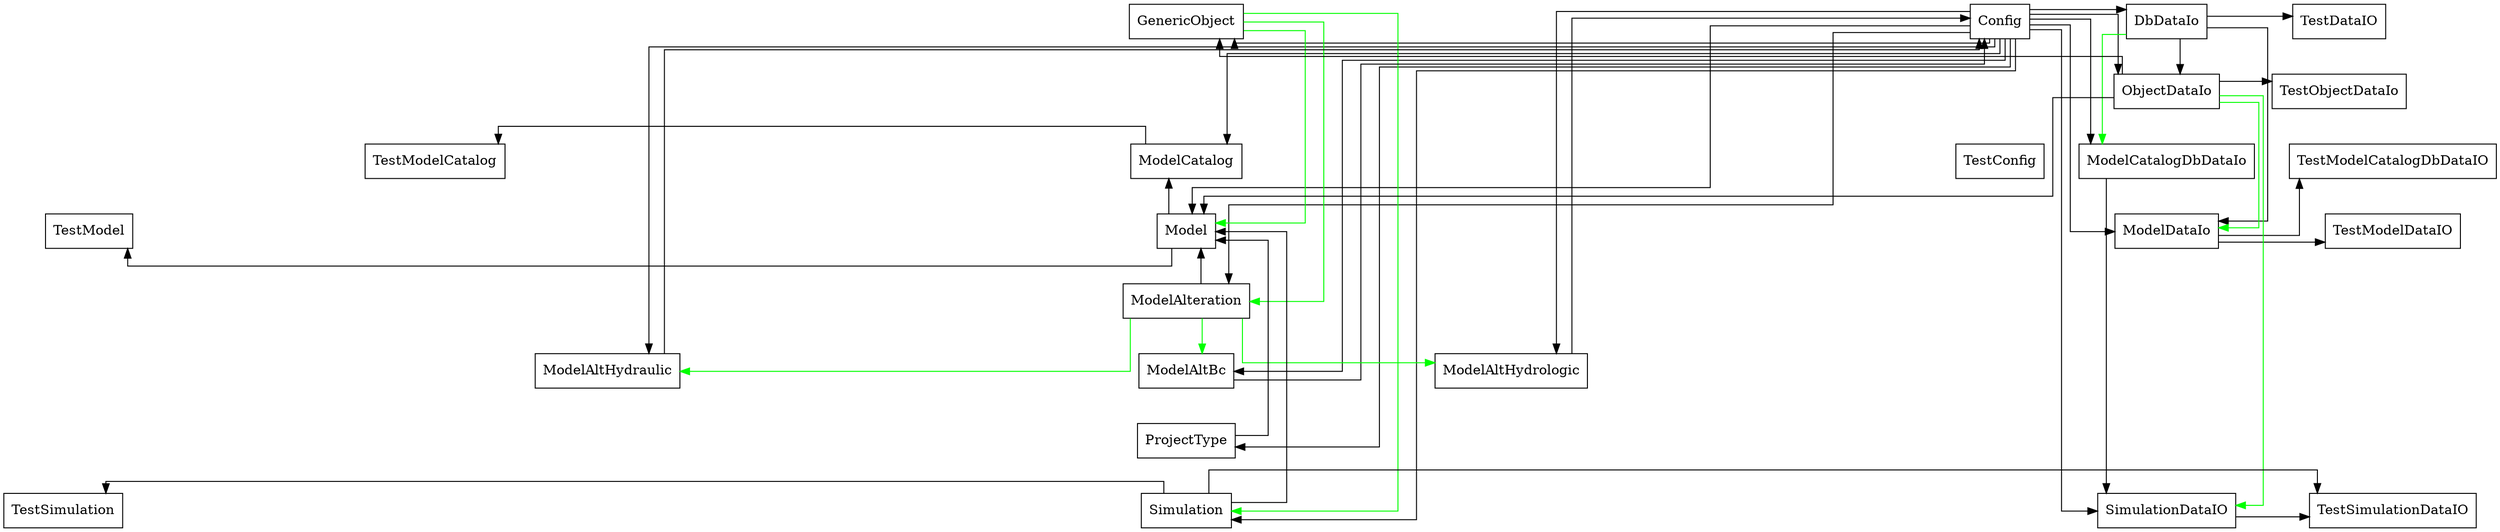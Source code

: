 digraph "classes" {
charset="utf-8"
nodesep=0.5;
rankdir="TB";
edge [ constraint=False ];
splines="ortho";
"Config"[label= "Config" , shape="record"];
"DbDataIo"[label= "DbDataIo" , shape="record"];
"GenericObject"[label= "GenericObject" , shape="record"];
"Model"[label= "Model" , shape="record"];
"ModelAltBc"[label= "ModelAltBc" , shape="record"];
"ModelAltHydraulic"[label= "ModelAltHydraulic" , shape="record"];
"ModelAltHydrologic"[label= "ModelAltHydrologic" , shape="record"];
"ModelAlteration"[label= "ModelAlteration" , shape="record"];
"ModelCatalog"[label= "ModelCatalog" , shape="record"];
"ModelCatalogDbDataIo"[label= "ModelCatalogDbDataIo" , shape="record"];
"ModelDataIo"[label= "ModelDataIo" , shape="record"];
"ObjectDataIo"[label= "ObjectDataIo" , shape="record"];
"ProjectType"[label= "ProjectType" , shape="record"];
"Simulation"[label= "Simulation" , shape="record"];
"SimulationDataIO"[label= "SimulationDataIO" , shape="record"];
"TestConfig"[label= "TestConfig" , shape="record"];
"TestDataIO"[label= "TestDataIO" , shape="record"];
"TestModel"[label= "TestModel" , shape="record"];
"TestModelCatalog"[label= "TestModelCatalog" , shape="record"];
"TestModelCatalogDbDataIO"[label= "TestModelCatalogDbDataIO" , shape="record"];
"TestModelDataIO"[label= "TestModelDataIO" , shape="record"];
"TestObjectDataIo"[label= "TestObjectDataIo" , shape="record"];
"TestSimulation"[label= "TestSimulation" , shape="record"];
"TestSimulationDataIO"[label= "TestSimulationDataIO" , shape="record"];

"_d0" [label="_d0", shape="record" style=invis];
"_d3" [label="_d3", shape="record" style=invis];
"_d13" [label="_d13", shape="record" style=invis];
"_d19" [label="_d19", shape="record" style=invis];
"_d23" [label="_d23", shape="record" style=invis];
"_d1" [label="_d1", shape="record" style=invis];
"_d4" [label="_d4", shape="record" style=invis];
"_d8" [label="_d8", shape="record" style=invis];
"_d10" [label="_d10", shape="record" style=invis];
"_d14" [label="_d14", shape="record" style=invis];
"_d24" [label="_d24", shape="record" style=invis];
"_d29" [label="_d29", shape="record" style=invis];
"_d5" [label="_d5", shape="record" style=invis];
"_d2" [label="_d2", shape="record" style=invis];
"_d6" [label="_d6", shape="record" style=invis];
"_d9" [label="_d9", shape="record" style=invis];
"_d11" [label="_d11", shape="record" style=invis];
"_d15" [label="_d15", shape="record" style=invis];
"_d25" [label="_d25", shape="record" style=invis];
"_d30" [label="_d30", shape="record" style=invis];
"_d7" [label="_d7", shape="record" style=invis];
"_d12" [label="_d12", shape="record" style=invis];
"_d16" [label="_d16", shape="record" style=invis];
"_d20" [label="_d20", shape="record" style=invis];
"_d26" [label="_d26", shape="record" style=invis];
"_d31" [label="_d31", shape="record" style=invis];
"_d17" [label="_d17", shape="record" style=invis];
"_d21" [label="_d21", shape="record" style=invis];
"_d27" [label="_d27", shape="record" style=invis];
"_d18" [label="_d18", shape="record" style=invis];
"_d22" [label="_d22", shape="record" style=invis];
"_d28" [label="_d28", shape="record" style=invis];

{rank= tb "_d0"->"_d3"->"TestModelCatalog"->"TestModel"->"_d13"->"_d19"->"_d23"->"TestSimulation" [constraint=true style=invis]};
{rank= tb "_d1"->"_d4"->"_d8"->"_d10"->"_d14"->"ModelAltHydraulic"->"_d24"->"_d29" [constraint=true style=invis]};
{rank= tb "GenericObject"->"_d5"->"ModelCatalog"->"Model"->"ModelAlteration"->"ModelAltBc"->"ProjectType"->"Simulation" [constraint=true style=invis]};
{rank= tb "_d2"->"_d6"->"_d9"->"_d11"->"_d15"->"ModelAltHydrologic"->"_d25"->"_d30" [constraint=true style=invis]};
{rank= tb "Config"->"_d7"->"TestConfig"->"_d12"->"_d16"->"_d20"->"_d26"->"_d31" [constraint=true style=invis]};
{rank= tb "DbDataIo"->"ObjectDataIo"->"ModelCatalogDbDataIo"->"ModelDataIo"->"_d17"->"_d21"->"_d27"->"SimulationDataIO" [constraint=true style=invis]};
{rank= tb "TestDataIO"->"TestObjectDataIo"->"TestModelCatalogDbDataIO"->"TestModelDataIO"->"_d18"->"_d22"->"_d28"->"TestSimulationDataIO" [constraint=true style=invis]};
{rank= same _d3->_d4->_d5->_d6->_d7->ObjectDataIo->TestObjectDataIo [constraint=True style=invis]};
"Config"->"GenericObject";
"ObjectDataIo"->"GenericObject";
"ModelAltHydraulic"->"Config";
"ModelAltBc"->"Config";
"ModelAltHydrologic"->"Config";
"Config"->"DbDataIo";
"DbDataIo"->"TestDataIO";
"Config"->"ObjectDataIo";
"DbDataIo"->"ObjectDataIo";
"ObjectDataIo"->"TestObjectDataIo";
"ModelCatalog"->"TestModelCatalog";
"Config"->"ModelCatalog";
"Model"->"ModelCatalog";
"Config"->"ModelCatalogDbDataIo";
"ModelDataIo"->"TestModelCatalogDbDataIO";
"Model"->"TestModel";
"Config"->"Model";
"ObjectDataIo"->"Model";
"ModelAlteration"->"Model";
"ProjectType"->"Model";
"Simulation"->"Model";
"Config"->"ModelDataIo";
"DbDataIo"->"ModelDataIo";
"ModelDataIo"->"TestModelDataIO";
"Config"->"ModelAlteration";
"Config"->"ModelAltHydraulic";
"Config"->"ModelAltBc";
"Config"->"ModelAltHydrologic";
"Config"->"ProjectType";
"Simulation"->"TestSimulation";
"Config"->"Simulation";
"Config"->"SimulationDataIO";
"ModelCatalogDbDataIo"->"SimulationDataIO";
"Simulation"->"TestSimulationDataIO";
"SimulationDataIO"->"TestSimulationDataIO";
"DbDataIo"->"ModelCatalogDbDataIo" [color="green"];
"GenericObject"->"Model" [color="green"];
"ObjectDataIo"->"ModelDataIo" [color="green"];
"GenericObject"->"ModelAlteration" [color="green"];
"ModelAlteration"->"ModelAltHydraulic" [color="green"];
"ModelAlteration"->"ModelAltBc" [color="green"];
"ModelAlteration"->"ModelAltHydrologic" [color="green"];
"GenericObject"->"Simulation" [color="green"];
"ObjectDataIo"->"SimulationDataIO" [color="green"];
}